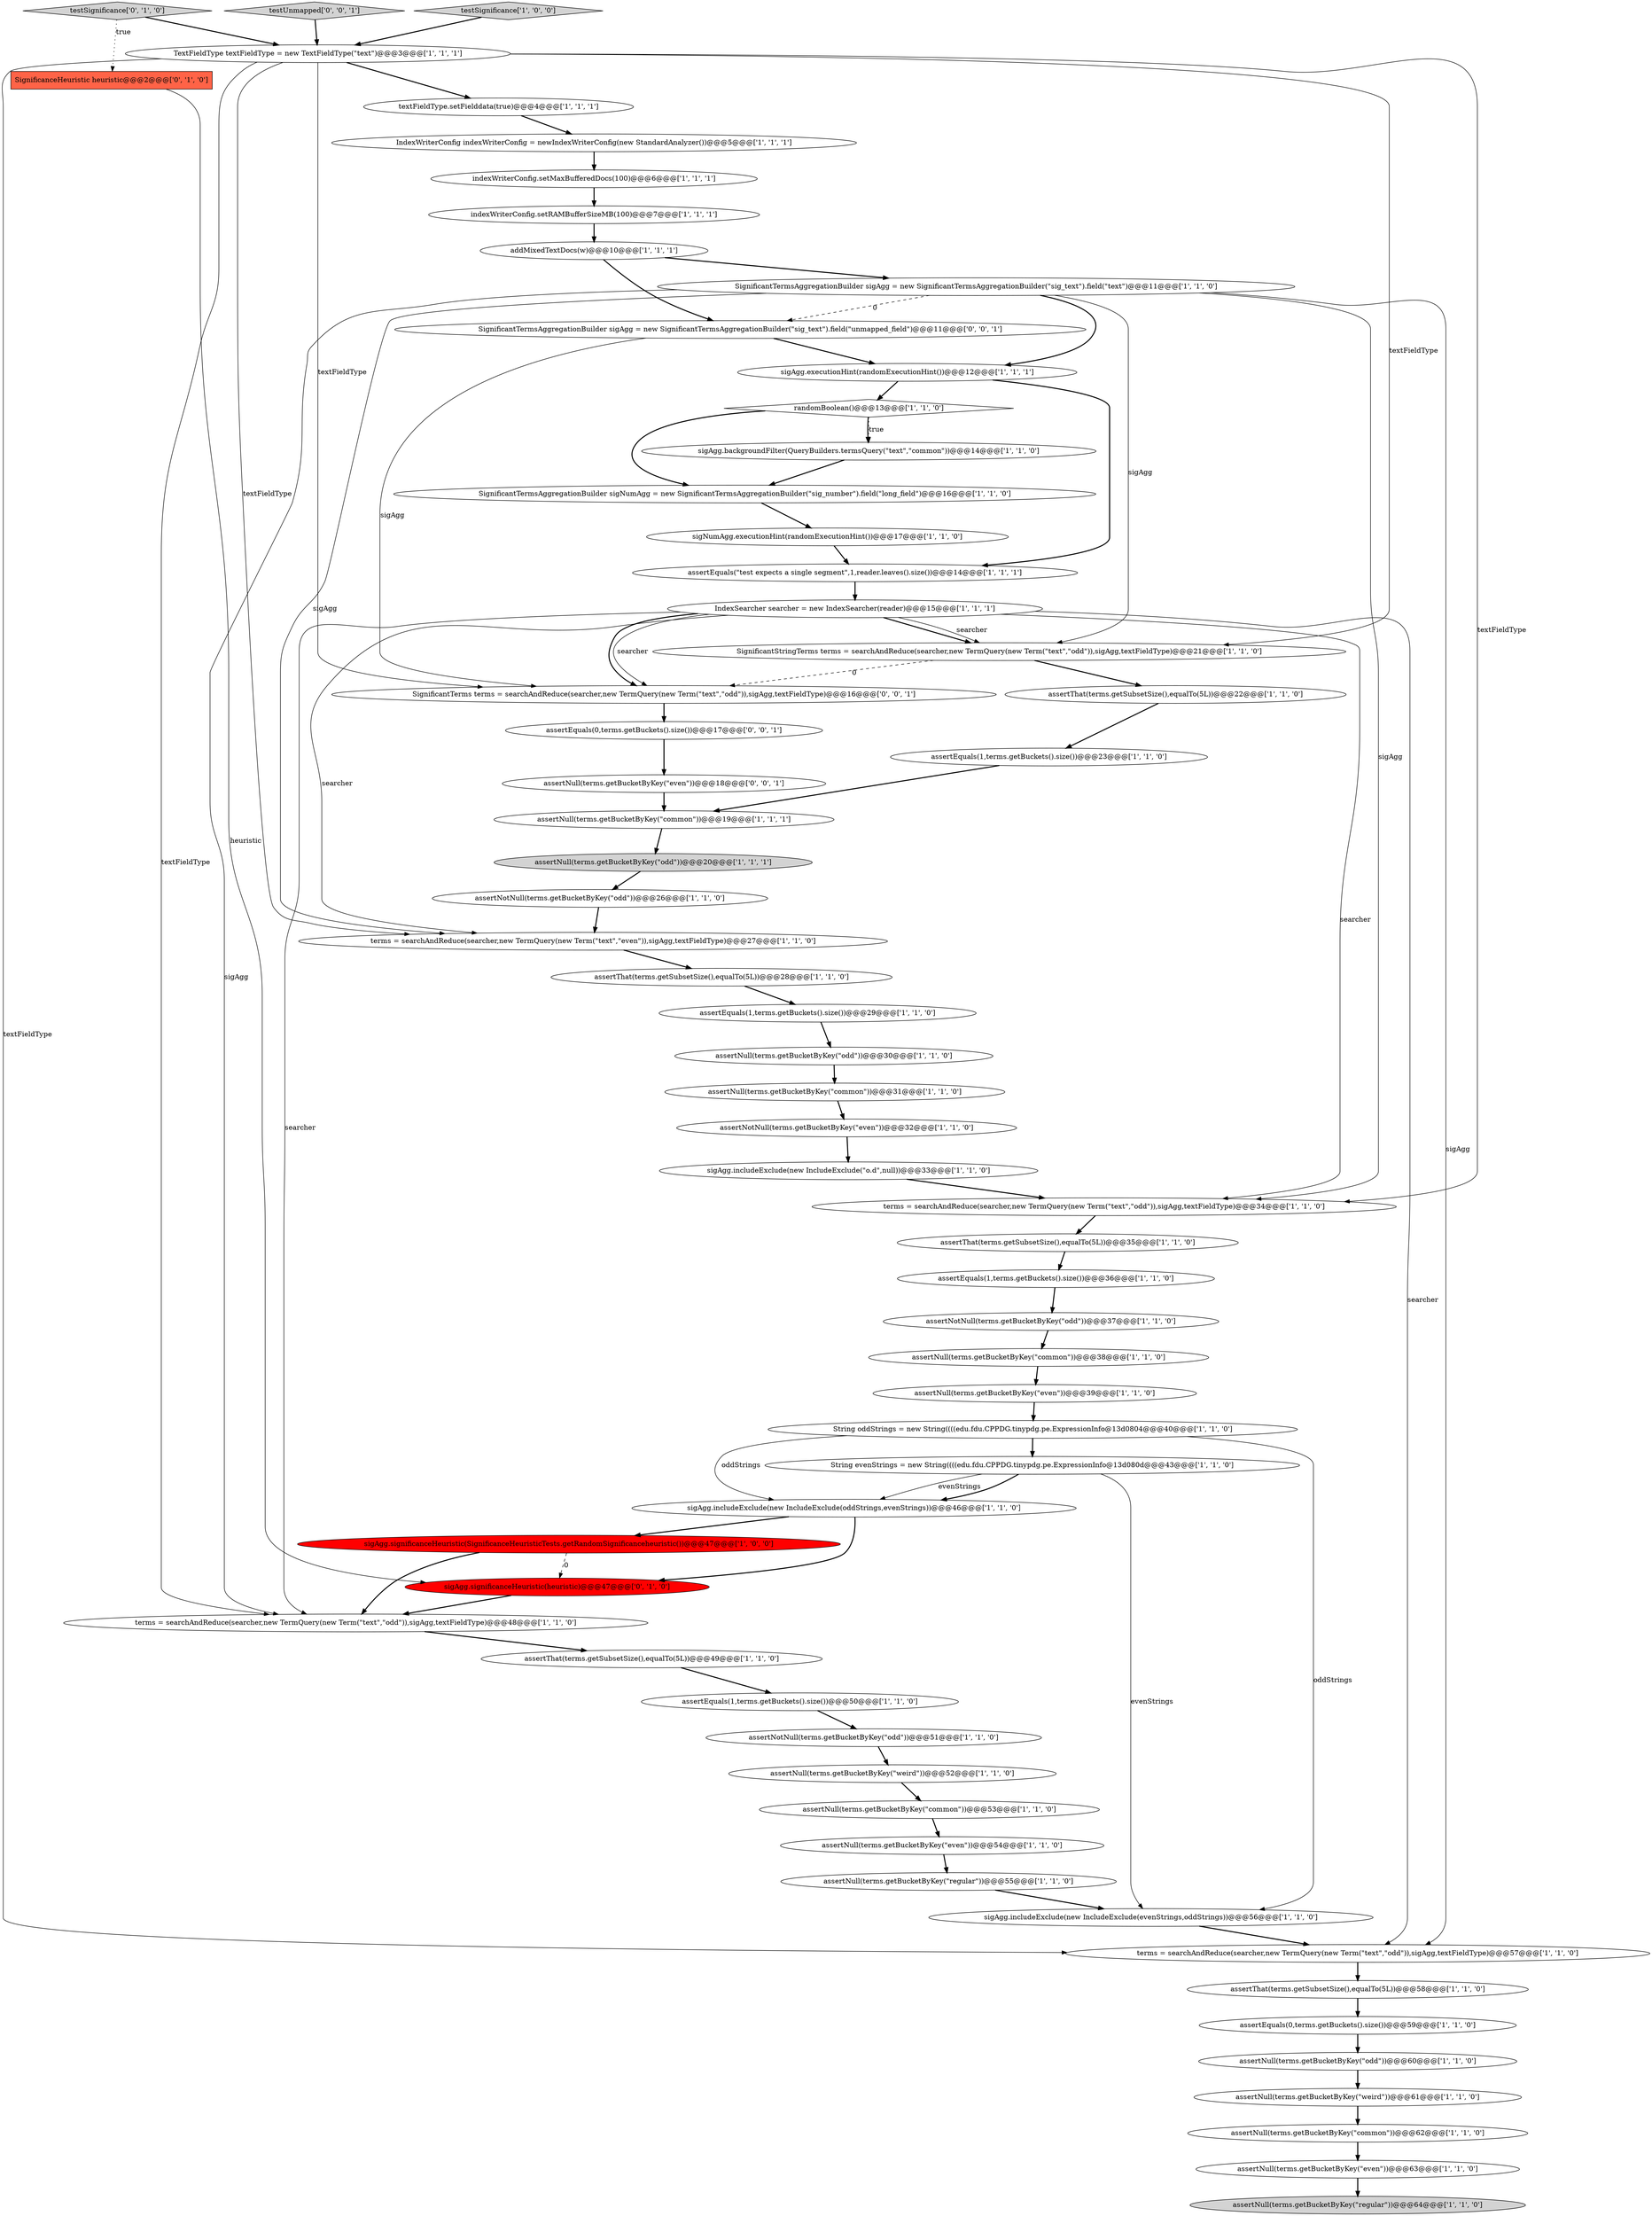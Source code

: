 digraph {
28 [style = filled, label = "terms = searchAndReduce(searcher,new TermQuery(new Term(\"text\",\"even\")),sigAgg,textFieldType)@@@27@@@['1', '1', '0']", fillcolor = white, shape = ellipse image = "AAA0AAABBB1BBB"];
9 [style = filled, label = "assertNull(terms.getBucketByKey(\"regular\"))@@@64@@@['1', '1', '0']", fillcolor = lightgray, shape = ellipse image = "AAA0AAABBB1BBB"];
61 [style = filled, label = "SignificantTermsAggregationBuilder sigAgg = new SignificantTermsAggregationBuilder(\"sig_text\").field(\"unmapped_field\")@@@11@@@['0', '0', '1']", fillcolor = white, shape = ellipse image = "AAA0AAABBB3BBB"];
48 [style = filled, label = "assertNull(terms.getBucketByKey(\"common\"))@@@31@@@['1', '1', '0']", fillcolor = white, shape = ellipse image = "AAA0AAABBB1BBB"];
15 [style = filled, label = "testSignificance['1', '0', '0']", fillcolor = lightgray, shape = diamond image = "AAA0AAABBB1BBB"];
13 [style = filled, label = "assertNotNull(terms.getBucketByKey(\"even\"))@@@32@@@['1', '1', '0']", fillcolor = white, shape = ellipse image = "AAA0AAABBB1BBB"];
27 [style = filled, label = "indexWriterConfig.setMaxBufferedDocs(100)@@@6@@@['1', '1', '1']", fillcolor = white, shape = ellipse image = "AAA0AAABBB1BBB"];
45 [style = filled, label = "IndexWriterConfig indexWriterConfig = newIndexWriterConfig(new StandardAnalyzer())@@@5@@@['1', '1', '1']", fillcolor = white, shape = ellipse image = "AAA0AAABBB1BBB"];
0 [style = filled, label = "assertNotNull(terms.getBucketByKey(\"odd\"))@@@37@@@['1', '1', '0']", fillcolor = white, shape = ellipse image = "AAA0AAABBB1BBB"];
10 [style = filled, label = "sigAgg.includeExclude(new IncludeExclude(evenStrings,oddStrings))@@@56@@@['1', '1', '0']", fillcolor = white, shape = ellipse image = "AAA0AAABBB1BBB"];
22 [style = filled, label = "SignificantTermsAggregationBuilder sigAgg = new SignificantTermsAggregationBuilder(\"sig_text\").field(\"text\")@@@11@@@['1', '1', '0']", fillcolor = white, shape = ellipse image = "AAA0AAABBB1BBB"];
23 [style = filled, label = "assertThat(terms.getSubsetSize(),equalTo(5L))@@@58@@@['1', '1', '0']", fillcolor = white, shape = ellipse image = "AAA0AAABBB1BBB"];
17 [style = filled, label = "assertNull(terms.getBucketByKey(\"even\"))@@@54@@@['1', '1', '0']", fillcolor = white, shape = ellipse image = "AAA0AAABBB1BBB"];
37 [style = filled, label = "assertEquals(1,terms.getBuckets().size())@@@29@@@['1', '1', '0']", fillcolor = white, shape = ellipse image = "AAA0AAABBB1BBB"];
54 [style = filled, label = "sigAgg.executionHint(randomExecutionHint())@@@12@@@['1', '1', '1']", fillcolor = white, shape = ellipse image = "AAA0AAABBB1BBB"];
53 [style = filled, label = "sigAgg.significanceHeuristic(SignificanceHeuristicTests.getRandomSignificanceheuristic())@@@47@@@['1', '0', '0']", fillcolor = red, shape = ellipse image = "AAA1AAABBB1BBB"];
12 [style = filled, label = "assertNull(terms.getBucketByKey(\"weird\"))@@@61@@@['1', '1', '0']", fillcolor = white, shape = ellipse image = "AAA0AAABBB1BBB"];
7 [style = filled, label = "terms = searchAndReduce(searcher,new TermQuery(new Term(\"text\",\"odd\")),sigAgg,textFieldType)@@@48@@@['1', '1', '0']", fillcolor = white, shape = ellipse image = "AAA0AAABBB1BBB"];
34 [style = filled, label = "assertEquals(1,terms.getBuckets().size())@@@23@@@['1', '1', '0']", fillcolor = white, shape = ellipse image = "AAA0AAABBB1BBB"];
49 [style = filled, label = "sigNumAgg.executionHint(randomExecutionHint())@@@17@@@['1', '1', '0']", fillcolor = white, shape = ellipse image = "AAA0AAABBB1BBB"];
47 [style = filled, label = "assertNull(terms.getBucketByKey(\"common\"))@@@38@@@['1', '1', '0']", fillcolor = white, shape = ellipse image = "AAA0AAABBB1BBB"];
2 [style = filled, label = "assertThat(terms.getSubsetSize(),equalTo(5L))@@@49@@@['1', '1', '0']", fillcolor = white, shape = ellipse image = "AAA0AAABBB1BBB"];
21 [style = filled, label = "assertEquals(\"test expects a single segment\",1,reader.leaves().size())@@@14@@@['1', '1', '1']", fillcolor = white, shape = ellipse image = "AAA0AAABBB1BBB"];
5 [style = filled, label = "String oddStrings = new String((((edu.fdu.CPPDG.tinypdg.pe.ExpressionInfo@13d0804@@@40@@@['1', '1', '0']", fillcolor = white, shape = ellipse image = "AAA0AAABBB1BBB"];
46 [style = filled, label = "SignificantTermsAggregationBuilder sigNumAgg = new SignificantTermsAggregationBuilder(\"sig_number\").field(\"long_field\")@@@16@@@['1', '1', '0']", fillcolor = white, shape = ellipse image = "AAA0AAABBB1BBB"];
24 [style = filled, label = "indexWriterConfig.setRAMBufferSizeMB(100)@@@7@@@['1', '1', '1']", fillcolor = white, shape = ellipse image = "AAA0AAABBB1BBB"];
43 [style = filled, label = "String evenStrings = new String((((edu.fdu.CPPDG.tinypdg.pe.ExpressionInfo@13d080d@@@43@@@['1', '1', '0']", fillcolor = white, shape = ellipse image = "AAA0AAABBB1BBB"];
14 [style = filled, label = "assertNull(terms.getBucketByKey(\"odd\"))@@@30@@@['1', '1', '0']", fillcolor = white, shape = ellipse image = "AAA0AAABBB1BBB"];
19 [style = filled, label = "textFieldType.setFielddata(true)@@@4@@@['1', '1', '1']", fillcolor = white, shape = ellipse image = "AAA0AAABBB1BBB"];
1 [style = filled, label = "assertNull(terms.getBucketByKey(\"even\"))@@@63@@@['1', '1', '0']", fillcolor = white, shape = ellipse image = "AAA0AAABBB1BBB"];
29 [style = filled, label = "assertEquals(1,terms.getBuckets().size())@@@36@@@['1', '1', '0']", fillcolor = white, shape = ellipse image = "AAA0AAABBB1BBB"];
42 [style = filled, label = "assertThat(terms.getSubsetSize(),equalTo(5L))@@@28@@@['1', '1', '0']", fillcolor = white, shape = ellipse image = "AAA0AAABBB1BBB"];
32 [style = filled, label = "randomBoolean()@@@13@@@['1', '1', '0']", fillcolor = white, shape = diamond image = "AAA0AAABBB1BBB"];
52 [style = filled, label = "SignificantStringTerms terms = searchAndReduce(searcher,new TermQuery(new Term(\"text\",\"odd\")),sigAgg,textFieldType)@@@21@@@['1', '1', '0']", fillcolor = white, shape = ellipse image = "AAA0AAABBB1BBB"];
56 [style = filled, label = "testSignificance['0', '1', '0']", fillcolor = lightgray, shape = diamond image = "AAA0AAABBB2BBB"];
57 [style = filled, label = "SignificanceHeuristic heuristic@@@2@@@['0', '1', '0']", fillcolor = tomato, shape = box image = "AAA1AAABBB2BBB"];
18 [style = filled, label = "terms = searchAndReduce(searcher,new TermQuery(new Term(\"text\",\"odd\")),sigAgg,textFieldType)@@@34@@@['1', '1', '0']", fillcolor = white, shape = ellipse image = "AAA0AAABBB1BBB"];
31 [style = filled, label = "assertNull(terms.getBucketByKey(\"common\"))@@@62@@@['1', '1', '0']", fillcolor = white, shape = ellipse image = "AAA0AAABBB1BBB"];
55 [style = filled, label = "sigAgg.significanceHeuristic(heuristic)@@@47@@@['0', '1', '0']", fillcolor = red, shape = ellipse image = "AAA1AAABBB2BBB"];
20 [style = filled, label = "assertNotNull(terms.getBucketByKey(\"odd\"))@@@26@@@['1', '1', '0']", fillcolor = white, shape = ellipse image = "AAA0AAABBB1BBB"];
26 [style = filled, label = "sigAgg.includeExclude(new IncludeExclude(oddStrings,evenStrings))@@@46@@@['1', '1', '0']", fillcolor = white, shape = ellipse image = "AAA0AAABBB1BBB"];
30 [style = filled, label = "assertNull(terms.getBucketByKey(\"weird\"))@@@52@@@['1', '1', '0']", fillcolor = white, shape = ellipse image = "AAA0AAABBB1BBB"];
16 [style = filled, label = "assertNull(terms.getBucketByKey(\"common\"))@@@53@@@['1', '1', '0']", fillcolor = white, shape = ellipse image = "AAA0AAABBB1BBB"];
38 [style = filled, label = "IndexSearcher searcher = new IndexSearcher(reader)@@@15@@@['1', '1', '1']", fillcolor = white, shape = ellipse image = "AAA0AAABBB1BBB"];
11 [style = filled, label = "addMixedTextDocs(w)@@@10@@@['1', '1', '1']", fillcolor = white, shape = ellipse image = "AAA0AAABBB1BBB"];
60 [style = filled, label = "assertEquals(0,terms.getBuckets().size())@@@17@@@['0', '0', '1']", fillcolor = white, shape = ellipse image = "AAA0AAABBB3BBB"];
8 [style = filled, label = "assertEquals(1,terms.getBuckets().size())@@@50@@@['1', '1', '0']", fillcolor = white, shape = ellipse image = "AAA0AAABBB1BBB"];
39 [style = filled, label = "assertNull(terms.getBucketByKey(\"odd\"))@@@20@@@['1', '1', '1']", fillcolor = lightgray, shape = ellipse image = "AAA0AAABBB1BBB"];
44 [style = filled, label = "sigAgg.backgroundFilter(QueryBuilders.termsQuery(\"text\",\"common\"))@@@14@@@['1', '1', '0']", fillcolor = white, shape = ellipse image = "AAA0AAABBB1BBB"];
3 [style = filled, label = "assertNotNull(terms.getBucketByKey(\"odd\"))@@@51@@@['1', '1', '0']", fillcolor = white, shape = ellipse image = "AAA0AAABBB1BBB"];
51 [style = filled, label = "TextFieldType textFieldType = new TextFieldType(\"text\")@@@3@@@['1', '1', '1']", fillcolor = white, shape = ellipse image = "AAA0AAABBB1BBB"];
59 [style = filled, label = "SignificantTerms terms = searchAndReduce(searcher,new TermQuery(new Term(\"text\",\"odd\")),sigAgg,textFieldType)@@@16@@@['0', '0', '1']", fillcolor = white, shape = ellipse image = "AAA0AAABBB3BBB"];
4 [style = filled, label = "assertNull(terms.getBucketByKey(\"odd\"))@@@60@@@['1', '1', '0']", fillcolor = white, shape = ellipse image = "AAA0AAABBB1BBB"];
6 [style = filled, label = "assertNull(terms.getBucketByKey(\"regular\"))@@@55@@@['1', '1', '0']", fillcolor = white, shape = ellipse image = "AAA0AAABBB1BBB"];
25 [style = filled, label = "assertNull(terms.getBucketByKey(\"common\"))@@@19@@@['1', '1', '1']", fillcolor = white, shape = ellipse image = "AAA0AAABBB1BBB"];
35 [style = filled, label = "terms = searchAndReduce(searcher,new TermQuery(new Term(\"text\",\"odd\")),sigAgg,textFieldType)@@@57@@@['1', '1', '0']", fillcolor = white, shape = ellipse image = "AAA0AAABBB1BBB"];
40 [style = filled, label = "assertEquals(0,terms.getBuckets().size())@@@59@@@['1', '1', '0']", fillcolor = white, shape = ellipse image = "AAA0AAABBB1BBB"];
41 [style = filled, label = "assertNull(terms.getBucketByKey(\"even\"))@@@39@@@['1', '1', '0']", fillcolor = white, shape = ellipse image = "AAA0AAABBB1BBB"];
36 [style = filled, label = "sigAgg.includeExclude(new IncludeExclude(\"o.d\",null))@@@33@@@['1', '1', '0']", fillcolor = white, shape = ellipse image = "AAA0AAABBB1BBB"];
58 [style = filled, label = "testUnmapped['0', '0', '1']", fillcolor = lightgray, shape = diamond image = "AAA0AAABBB3BBB"];
33 [style = filled, label = "assertThat(terms.getSubsetSize(),equalTo(5L))@@@35@@@['1', '1', '0']", fillcolor = white, shape = ellipse image = "AAA0AAABBB1BBB"];
62 [style = filled, label = "assertNull(terms.getBucketByKey(\"even\"))@@@18@@@['0', '0', '1']", fillcolor = white, shape = ellipse image = "AAA0AAABBB3BBB"];
50 [style = filled, label = "assertThat(terms.getSubsetSize(),equalTo(5L))@@@22@@@['1', '1', '0']", fillcolor = white, shape = ellipse image = "AAA0AAABBB1BBB"];
40->4 [style = bold, label=""];
38->7 [style = solid, label="searcher"];
53->55 [style = dashed, label="0"];
38->52 [style = bold, label=""];
5->10 [style = solid, label="oddStrings"];
57->55 [style = solid, label="heuristic"];
45->27 [style = bold, label=""];
29->0 [style = bold, label=""];
38->28 [style = solid, label="searcher"];
10->35 [style = bold, label=""];
43->26 [style = bold, label=""];
31->1 [style = bold, label=""];
51->52 [style = solid, label="textFieldType"];
21->38 [style = bold, label=""];
44->46 [style = bold, label=""];
35->23 [style = bold, label=""];
24->11 [style = bold, label=""];
13->36 [style = bold, label=""];
36->18 [style = bold, label=""];
51->7 [style = solid, label="textFieldType"];
28->42 [style = bold, label=""];
3->30 [style = bold, label=""];
14->48 [style = bold, label=""];
5->26 [style = solid, label="oddStrings"];
59->60 [style = bold, label=""];
38->18 [style = solid, label="searcher"];
62->25 [style = bold, label=""];
51->28 [style = solid, label="textFieldType"];
60->62 [style = bold, label=""];
43->26 [style = solid, label="evenStrings"];
22->52 [style = solid, label="sigAgg"];
16->17 [style = bold, label=""];
33->29 [style = bold, label=""];
56->51 [style = bold, label=""];
22->7 [style = solid, label="sigAgg"];
58->51 [style = bold, label=""];
7->2 [style = bold, label=""];
55->7 [style = bold, label=""];
47->41 [style = bold, label=""];
43->10 [style = solid, label="evenStrings"];
22->54 [style = bold, label=""];
48->13 [style = bold, label=""];
11->61 [style = bold, label=""];
39->20 [style = bold, label=""];
12->31 [style = bold, label=""];
38->59 [style = solid, label="searcher"];
50->34 [style = bold, label=""];
38->59 [style = bold, label=""];
42->37 [style = bold, label=""];
32->46 [style = bold, label=""];
25->39 [style = bold, label=""];
22->28 [style = solid, label="sigAgg"];
17->6 [style = bold, label=""];
26->53 [style = bold, label=""];
18->33 [style = bold, label=""];
8->3 [style = bold, label=""];
51->59 [style = solid, label="textFieldType"];
51->18 [style = solid, label="textFieldType"];
1->9 [style = bold, label=""];
22->35 [style = solid, label="sigAgg"];
26->55 [style = bold, label=""];
19->45 [style = bold, label=""];
51->35 [style = solid, label="textFieldType"];
6->10 [style = bold, label=""];
52->59 [style = dashed, label="0"];
38->52 [style = solid, label="searcher"];
11->22 [style = bold, label=""];
32->44 [style = bold, label=""];
4->12 [style = bold, label=""];
54->21 [style = bold, label=""];
56->57 [style = dotted, label="true"];
52->50 [style = bold, label=""];
27->24 [style = bold, label=""];
61->54 [style = bold, label=""];
32->44 [style = dotted, label="true"];
22->61 [style = dashed, label="0"];
34->25 [style = bold, label=""];
46->49 [style = bold, label=""];
20->28 [style = bold, label=""];
49->21 [style = bold, label=""];
5->43 [style = bold, label=""];
38->35 [style = solid, label="searcher"];
37->14 [style = bold, label=""];
0->47 [style = bold, label=""];
53->7 [style = bold, label=""];
23->40 [style = bold, label=""];
61->59 [style = solid, label="sigAgg"];
22->18 [style = solid, label="sigAgg"];
54->32 [style = bold, label=""];
30->16 [style = bold, label=""];
51->19 [style = bold, label=""];
2->8 [style = bold, label=""];
41->5 [style = bold, label=""];
15->51 [style = bold, label=""];
}
